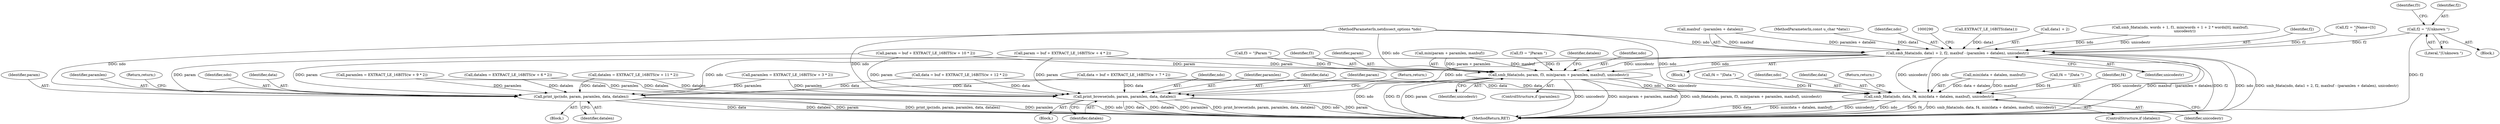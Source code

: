 digraph "0_tcpdump_96480ab95308cd9234b4f09b175ebf60e17792c6@pointer" {
"1000228" [label="(Call,f2 = \"|Unknown \")"];
"1000274" [label="(Call,smb_fdata(ndo, data1 + 2, f2, maxbuf - (paramlen + datalen), unicodestr))"];
"1000297" [label="(Call,print_browse(ndo, param, paramlen, data, datalen))"];
"1000315" [label="(Call,print_ipc(ndo, param, paramlen, data, datalen))"];
"1000324" [label="(Call,smb_fdata(ndo, param, f3, min(param + paramlen, maxbuf), unicodestr))"];
"1000336" [label="(Call,smb_fdata(ndo, data, f4, min(data + datalen, maxbuf), unicodestr))"];
"1000189" [label="(Call,paramlen = EXTRACT_LE_16BITS(w + 3 * 2))"];
"1000177" [label="(Call,f4 = \"|Data \")"];
"1000302" [label="(Identifier,datalen)"];
"1000316" [label="(Identifier,ndo)"];
"1000215" [label="(Call,data = buf + EXTRACT_LE_16BITS(w + 7 * 2))"];
"1000333" [label="(Identifier,unicodestr)"];
"1000335" [label="(Identifier,datalen)"];
"1000297" [label="(Call,print_browse(ndo, param, paramlen, data, datalen))"];
"1000230" [label="(Literal,\"|Unknown \")"];
"1000301" [label="(Identifier,data)"];
"1000261" [label="(Call,EXTRACT_LE_16BITS(data1))"];
"1000321" [label="(Return,return;)"];
"1000276" [label="(Call,data1 + 2)"];
"1000237" [label="(Call,smb_fdata(ndo, words + 1, f1, min(words + 1 + 2 * words[0], maxbuf),\n        unicodestr))"];
"1000299" [label="(Identifier,param)"];
"1000303" [label="(Return,return;)"];
"1000279" [label="(Identifier,f2)"];
"1000150" [label="(Call,datalen = EXTRACT_LE_16BITS(w + 11 * 2))"];
"1000314" [label="(Block,)"];
"1000327" [label="(Identifier,f3)"];
"1000322" [label="(ControlStructure,if (paramlen))"];
"1000326" [label="(Identifier,param)"];
"1000328" [label="(Call,min(param + paramlen, maxbuf))"];
"1000171" [label="(Call,f2 = \"|Name=[S]\n\")"];
"1000317" [label="(Identifier,param)"];
"1000140" [label="(Call,param = buf + EXTRACT_LE_16BITS(w + 10 * 2))"];
"1000207" [label="(Call,datalen = EXTRACT_LE_16BITS(w + 6 * 2))"];
"1000315" [label="(Call,print_ipc(ndo, param, paramlen, data, datalen))"];
"1000298" [label="(Identifier,ndo)"];
"1000339" [label="(Identifier,f4)"];
"1000354" [label="(MethodReturn,RET)"];
"1000234" [label="(Call,f4 = \"|Data \")"];
"1000337" [label="(Identifier,ndo)"];
"1000324" [label="(Call,smb_fdata(ndo, param, f3, min(param + paramlen, maxbuf), unicodestr))"];
"1000280" [label="(Call,maxbuf - (paramlen + datalen))"];
"1000103" [label="(MethodParameterIn,const u_char *data1)"];
"1000296" [label="(Block,)"];
"1000325" [label="(Identifier,ndo)"];
"1000318" [label="(Identifier,paramlen)"];
"1000338" [label="(Identifier,data)"];
"1000158" [label="(Call,data = buf + EXTRACT_LE_16BITS(w + 12 * 2))"];
"1000232" [label="(Identifier,f3)"];
"1000285" [label="(Identifier,unicodestr)"];
"1000273" [label="(Block,)"];
"1000275" [label="(Identifier,ndo)"];
"1000300" [label="(Identifier,paramlen)"];
"1000319" [label="(Identifier,data)"];
"1000231" [label="(Call,f3 = \"|Param \")"];
"1000346" [label="(Return,return;)"];
"1000336" [label="(Call,smb_fdata(ndo, data, f4, min(data + datalen, maxbuf), unicodestr))"];
"1000274" [label="(Call,smb_fdata(ndo, data1 + 2, f2, maxbuf - (paramlen + datalen), unicodestr))"];
"1000101" [label="(MethodParameterIn,netdissect_options *ndo)"];
"1000181" [label="(Block,)"];
"1000228" [label="(Call,f2 = \"|Unknown \")"];
"1000174" [label="(Call,f3 = \"|Param \")"];
"1000197" [label="(Call,param = buf + EXTRACT_LE_16BITS(w + 4 * 2))"];
"1000345" [label="(Identifier,unicodestr)"];
"1000340" [label="(Call,min(data + datalen, maxbuf))"];
"1000320" [label="(Identifier,datalen)"];
"1000132" [label="(Call,paramlen = EXTRACT_LE_16BITS(w + 9 * 2))"];
"1000229" [label="(Identifier,f2)"];
"1000334" [label="(ControlStructure,if (datalen))"];
"1000228" -> "1000181"  [label="AST: "];
"1000228" -> "1000230"  [label="CFG: "];
"1000229" -> "1000228"  [label="AST: "];
"1000230" -> "1000228"  [label="AST: "];
"1000232" -> "1000228"  [label="CFG: "];
"1000228" -> "1000354"  [label="DDG: f2"];
"1000228" -> "1000274"  [label="DDG: f2"];
"1000274" -> "1000273"  [label="AST: "];
"1000274" -> "1000285"  [label="CFG: "];
"1000275" -> "1000274"  [label="AST: "];
"1000276" -> "1000274"  [label="AST: "];
"1000279" -> "1000274"  [label="AST: "];
"1000280" -> "1000274"  [label="AST: "];
"1000285" -> "1000274"  [label="AST: "];
"1000290" -> "1000274"  [label="CFG: "];
"1000274" -> "1000354"  [label="DDG: unicodestr"];
"1000274" -> "1000354"  [label="DDG: ndo"];
"1000274" -> "1000354"  [label="DDG: maxbuf - (paramlen + datalen)"];
"1000274" -> "1000354"  [label="DDG: smb_fdata(ndo, data1 + 2, f2, maxbuf - (paramlen + datalen), unicodestr)"];
"1000274" -> "1000354"  [label="DDG: f2"];
"1000237" -> "1000274"  [label="DDG: ndo"];
"1000237" -> "1000274"  [label="DDG: unicodestr"];
"1000101" -> "1000274"  [label="DDG: ndo"];
"1000261" -> "1000274"  [label="DDG: data1"];
"1000103" -> "1000274"  [label="DDG: data1"];
"1000171" -> "1000274"  [label="DDG: f2"];
"1000280" -> "1000274"  [label="DDG: maxbuf"];
"1000280" -> "1000274"  [label="DDG: paramlen + datalen"];
"1000274" -> "1000297"  [label="DDG: ndo"];
"1000274" -> "1000315"  [label="DDG: ndo"];
"1000274" -> "1000324"  [label="DDG: ndo"];
"1000274" -> "1000324"  [label="DDG: unicodestr"];
"1000274" -> "1000336"  [label="DDG: ndo"];
"1000274" -> "1000336"  [label="DDG: unicodestr"];
"1000297" -> "1000296"  [label="AST: "];
"1000297" -> "1000302"  [label="CFG: "];
"1000298" -> "1000297"  [label="AST: "];
"1000299" -> "1000297"  [label="AST: "];
"1000300" -> "1000297"  [label="AST: "];
"1000301" -> "1000297"  [label="AST: "];
"1000302" -> "1000297"  [label="AST: "];
"1000303" -> "1000297"  [label="CFG: "];
"1000297" -> "1000354"  [label="DDG: ndo"];
"1000297" -> "1000354"  [label="DDG: param"];
"1000297" -> "1000354"  [label="DDG: data"];
"1000297" -> "1000354"  [label="DDG: datalen"];
"1000297" -> "1000354"  [label="DDG: paramlen"];
"1000297" -> "1000354"  [label="DDG: print_browse(ndo, param, paramlen, data, datalen)"];
"1000101" -> "1000297"  [label="DDG: ndo"];
"1000140" -> "1000297"  [label="DDG: param"];
"1000197" -> "1000297"  [label="DDG: param"];
"1000189" -> "1000297"  [label="DDG: paramlen"];
"1000132" -> "1000297"  [label="DDG: paramlen"];
"1000158" -> "1000297"  [label="DDG: data"];
"1000215" -> "1000297"  [label="DDG: data"];
"1000150" -> "1000297"  [label="DDG: datalen"];
"1000207" -> "1000297"  [label="DDG: datalen"];
"1000315" -> "1000314"  [label="AST: "];
"1000315" -> "1000320"  [label="CFG: "];
"1000316" -> "1000315"  [label="AST: "];
"1000317" -> "1000315"  [label="AST: "];
"1000318" -> "1000315"  [label="AST: "];
"1000319" -> "1000315"  [label="AST: "];
"1000320" -> "1000315"  [label="AST: "];
"1000321" -> "1000315"  [label="CFG: "];
"1000315" -> "1000354"  [label="DDG: print_ipc(ndo, param, paramlen, data, datalen)"];
"1000315" -> "1000354"  [label="DDG: paramlen"];
"1000315" -> "1000354"  [label="DDG: ndo"];
"1000315" -> "1000354"  [label="DDG: data"];
"1000315" -> "1000354"  [label="DDG: datalen"];
"1000315" -> "1000354"  [label="DDG: param"];
"1000101" -> "1000315"  [label="DDG: ndo"];
"1000140" -> "1000315"  [label="DDG: param"];
"1000197" -> "1000315"  [label="DDG: param"];
"1000189" -> "1000315"  [label="DDG: paramlen"];
"1000132" -> "1000315"  [label="DDG: paramlen"];
"1000158" -> "1000315"  [label="DDG: data"];
"1000215" -> "1000315"  [label="DDG: data"];
"1000150" -> "1000315"  [label="DDG: datalen"];
"1000207" -> "1000315"  [label="DDG: datalen"];
"1000324" -> "1000322"  [label="AST: "];
"1000324" -> "1000333"  [label="CFG: "];
"1000325" -> "1000324"  [label="AST: "];
"1000326" -> "1000324"  [label="AST: "];
"1000327" -> "1000324"  [label="AST: "];
"1000328" -> "1000324"  [label="AST: "];
"1000333" -> "1000324"  [label="AST: "];
"1000335" -> "1000324"  [label="CFG: "];
"1000324" -> "1000354"  [label="DDG: param"];
"1000324" -> "1000354"  [label="DDG: unicodestr"];
"1000324" -> "1000354"  [label="DDG: min(param + paramlen, maxbuf)"];
"1000324" -> "1000354"  [label="DDG: smb_fdata(ndo, param, f3, min(param + paramlen, maxbuf), unicodestr)"];
"1000324" -> "1000354"  [label="DDG: ndo"];
"1000324" -> "1000354"  [label="DDG: f3"];
"1000101" -> "1000324"  [label="DDG: ndo"];
"1000140" -> "1000324"  [label="DDG: param"];
"1000197" -> "1000324"  [label="DDG: param"];
"1000231" -> "1000324"  [label="DDG: f3"];
"1000174" -> "1000324"  [label="DDG: f3"];
"1000328" -> "1000324"  [label="DDG: param + paramlen"];
"1000328" -> "1000324"  [label="DDG: maxbuf"];
"1000324" -> "1000336"  [label="DDG: ndo"];
"1000324" -> "1000336"  [label="DDG: unicodestr"];
"1000336" -> "1000334"  [label="AST: "];
"1000336" -> "1000345"  [label="CFG: "];
"1000337" -> "1000336"  [label="AST: "];
"1000338" -> "1000336"  [label="AST: "];
"1000339" -> "1000336"  [label="AST: "];
"1000340" -> "1000336"  [label="AST: "];
"1000345" -> "1000336"  [label="AST: "];
"1000346" -> "1000336"  [label="CFG: "];
"1000336" -> "1000354"  [label="DDG: f4"];
"1000336" -> "1000354"  [label="DDG: smb_fdata(ndo, data, f4, min(data + datalen, maxbuf), unicodestr)"];
"1000336" -> "1000354"  [label="DDG: data"];
"1000336" -> "1000354"  [label="DDG: min(data + datalen, maxbuf)"];
"1000336" -> "1000354"  [label="DDG: unicodestr"];
"1000336" -> "1000354"  [label="DDG: ndo"];
"1000101" -> "1000336"  [label="DDG: ndo"];
"1000158" -> "1000336"  [label="DDG: data"];
"1000215" -> "1000336"  [label="DDG: data"];
"1000177" -> "1000336"  [label="DDG: f4"];
"1000234" -> "1000336"  [label="DDG: f4"];
"1000340" -> "1000336"  [label="DDG: data + datalen"];
"1000340" -> "1000336"  [label="DDG: maxbuf"];
}
